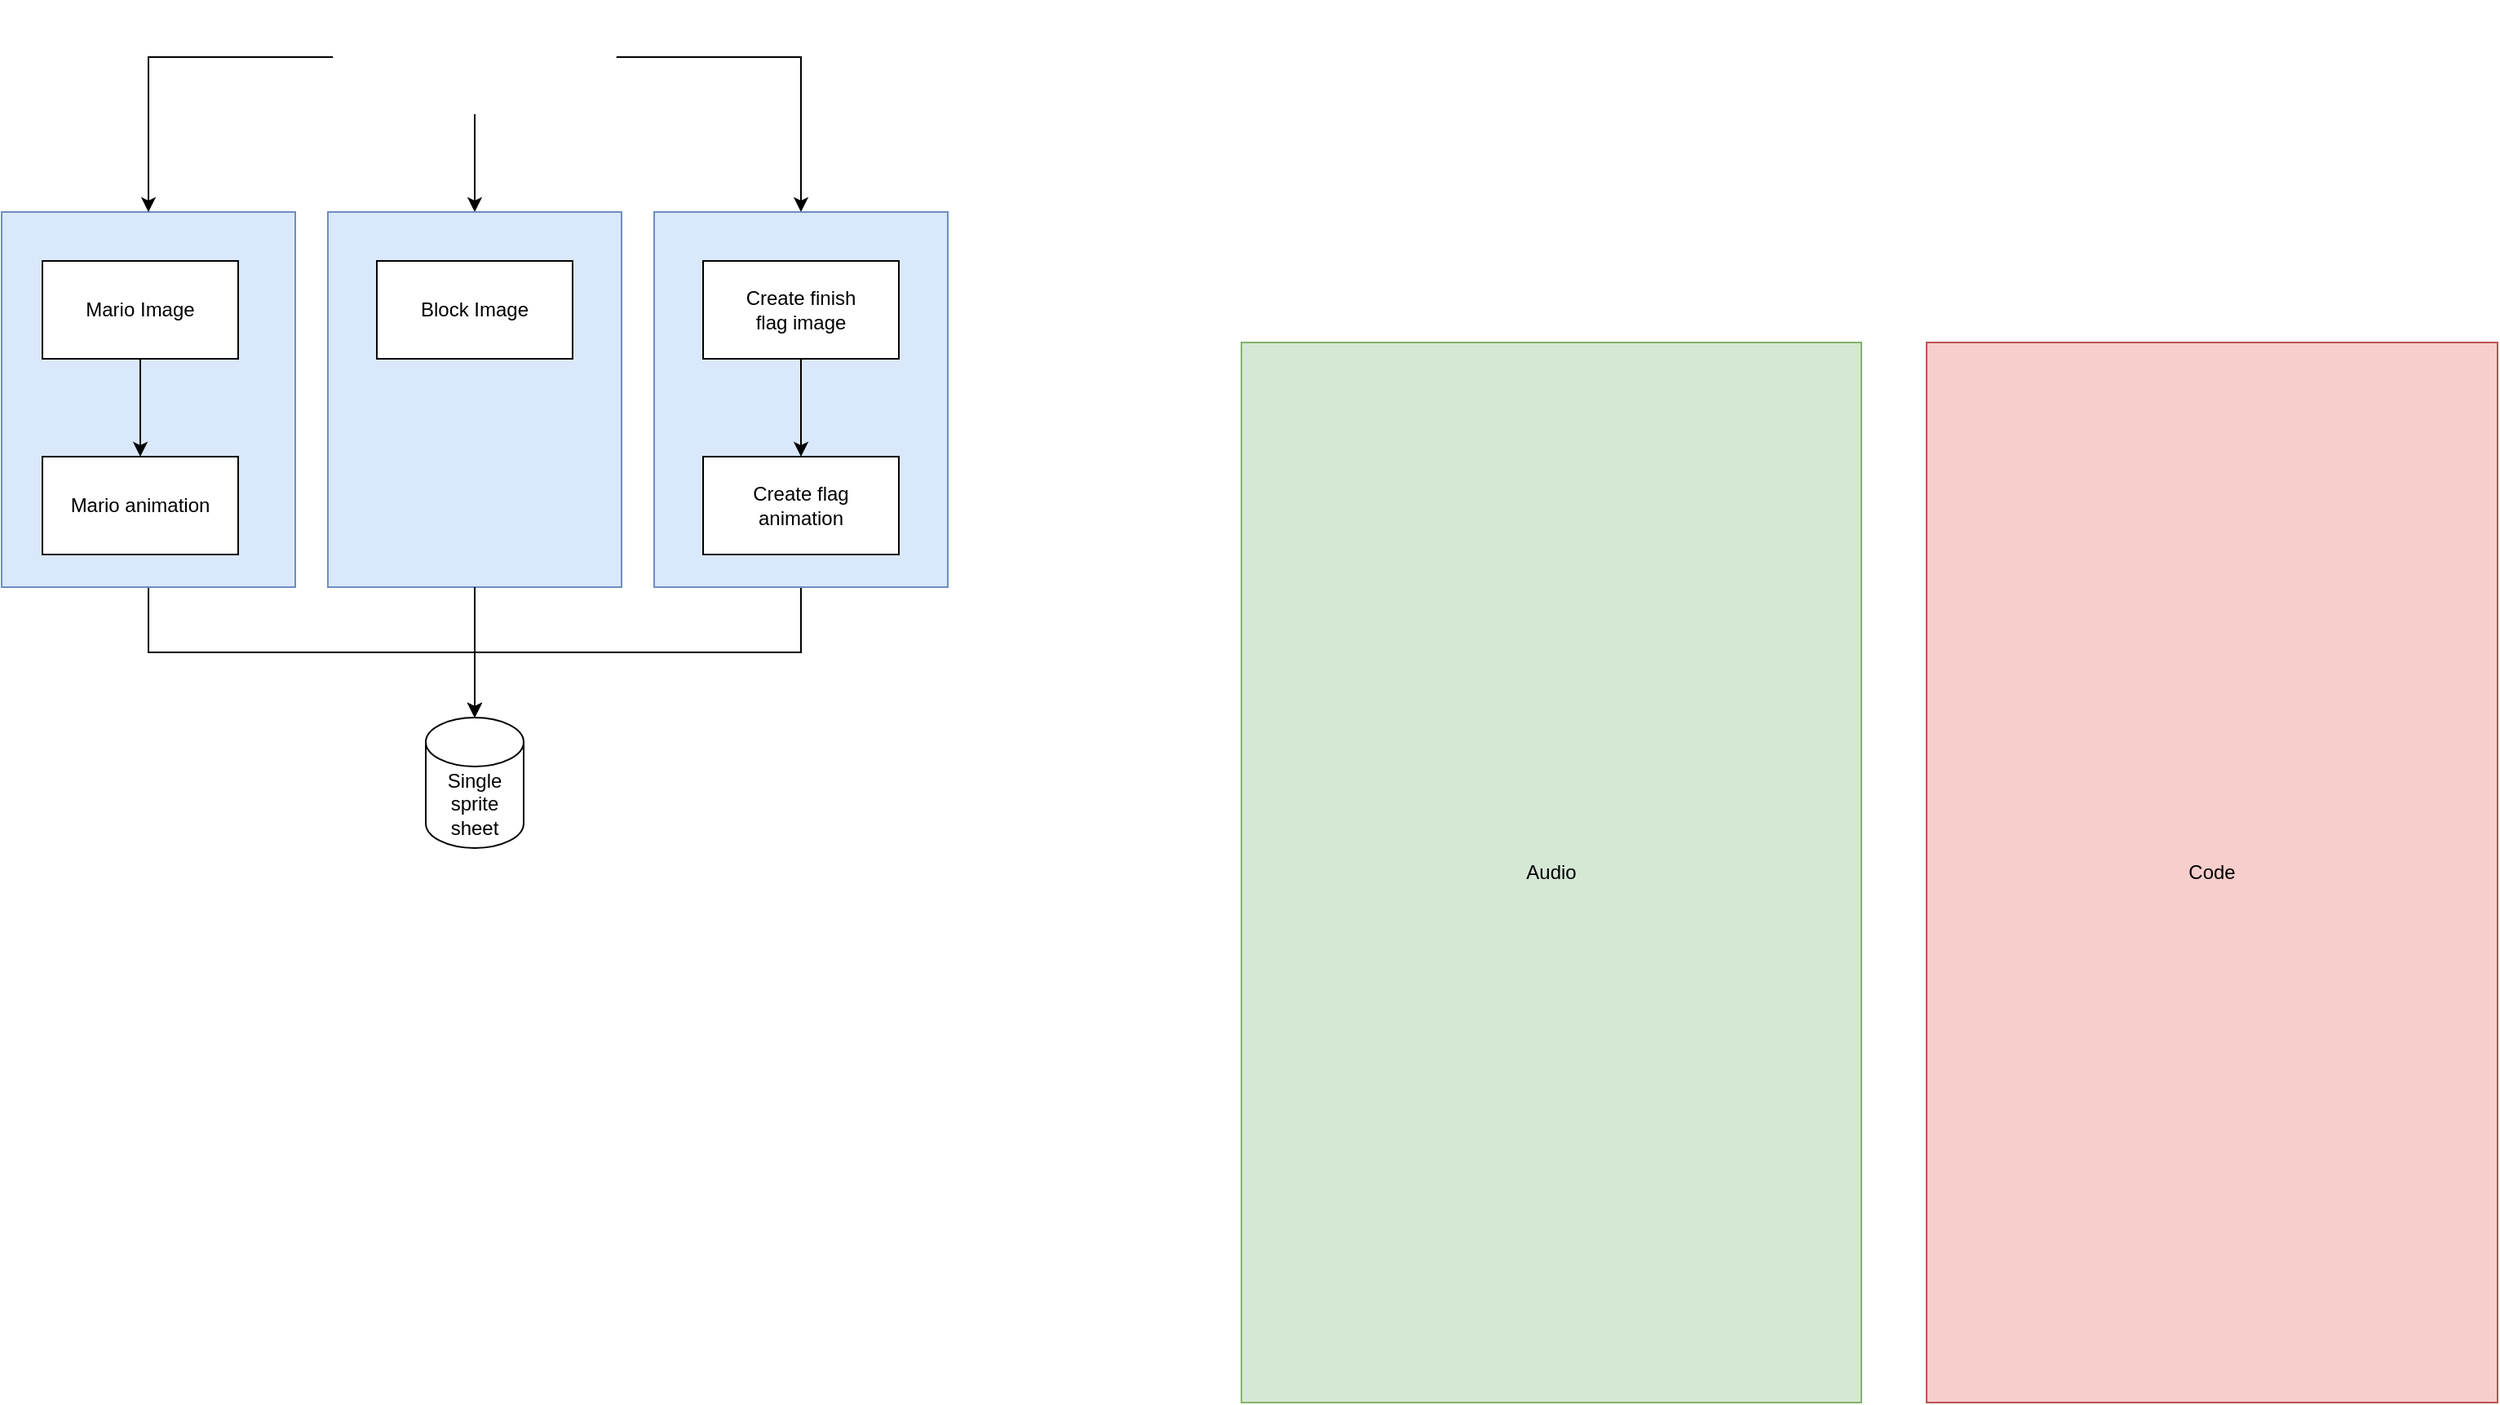 <mxfile version="22.0.6" type="github">
  <diagram name="Page-1" id="24QNUBauEptLFehuIoLe">
    <mxGraphModel dx="1383" dy="2090" grid="1" gridSize="10" guides="1" tooltips="1" connect="1" arrows="1" fold="1" page="1" pageScale="1" pageWidth="850" pageHeight="1100" math="0" shadow="0">
      <root>
        <mxCell id="0" />
        <mxCell id="1" parent="0" />
        <mxCell id="mbMYBpK-Mfbnjv4Ri4Br-4" style="edgeStyle=orthogonalEdgeStyle;rounded=0;orthogonalLoop=1;jettySize=auto;html=1;exitX=0.5;exitY=1;exitDx=0;exitDy=0;" edge="1" parent="1" source="oC2lkdSRTwGsGQrgg0Gq-1" target="mbMYBpK-Mfbnjv4Ri4Br-3">
          <mxGeometry relative="1" as="geometry" />
        </mxCell>
        <mxCell id="oC2lkdSRTwGsGQrgg0Gq-1" value="" style="rounded=0;whiteSpace=wrap;html=1;fillColor=#dae8fc;strokeColor=#6c8ebf;" parent="1" vertex="1">
          <mxGeometry x="-30" y="-60" width="180" height="230" as="geometry" />
        </mxCell>
        <mxCell id="oC2lkdSRTwGsGQrgg0Gq-2" value="Audio" style="rounded=0;whiteSpace=wrap;html=1;fillColor=#d5e8d4;strokeColor=#82b366;" parent="1" vertex="1">
          <mxGeometry x="730" y="20" width="380" height="650" as="geometry" />
        </mxCell>
        <mxCell id="oC2lkdSRTwGsGQrgg0Gq-3" value="Code" style="rounded=0;whiteSpace=wrap;html=1;fillColor=#f8cecc;strokeColor=#b85450;" parent="1" vertex="1">
          <mxGeometry x="1150" y="20" width="350" height="650" as="geometry" />
        </mxCell>
        <mxCell id="mbMYBpK-Mfbnjv4Ri4Br-5" style="edgeStyle=orthogonalEdgeStyle;rounded=0;orthogonalLoop=1;jettySize=auto;html=1;entryX=0.5;entryY=0;entryDx=0;entryDy=0;" edge="1" parent="1" source="oC2lkdSRTwGsGQrgg0Gq-7" target="oC2lkdSRTwGsGQrgg0Gq-1">
          <mxGeometry relative="1" as="geometry" />
        </mxCell>
        <mxCell id="mbMYBpK-Mfbnjv4Ri4Br-8" style="edgeStyle=orthogonalEdgeStyle;rounded=0;orthogonalLoop=1;jettySize=auto;html=1;entryX=0.5;entryY=0;entryDx=0;entryDy=0;" edge="1" parent="1" source="oC2lkdSRTwGsGQrgg0Gq-7" target="mbMYBpK-Mfbnjv4Ri4Br-6">
          <mxGeometry relative="1" as="geometry" />
        </mxCell>
        <mxCell id="mbMYBpK-Mfbnjv4Ri4Br-9" style="edgeStyle=orthogonalEdgeStyle;rounded=0;orthogonalLoop=1;jettySize=auto;html=1;entryX=0.5;entryY=0;entryDx=0;entryDy=0;" edge="1" parent="1" source="oC2lkdSRTwGsGQrgg0Gq-7" target="mbMYBpK-Mfbnjv4Ri4Br-7">
          <mxGeometry relative="1" as="geometry" />
        </mxCell>
        <mxCell id="oC2lkdSRTwGsGQrgg0Gq-7" value="" style="shape=image;verticalLabelPosition=bottom;labelBackgroundColor=default;verticalAlign=top;aspect=fixed;imageAspect=0;image=https://www.aseprite.org/assets/images/header-logo.png;" parent="1" vertex="1">
          <mxGeometry x="173.12" y="-190" width="173.77" height="70" as="geometry" />
        </mxCell>
        <mxCell id="oC2lkdSRTwGsGQrgg0Gq-11" style="edgeStyle=orthogonalEdgeStyle;rounded=0;orthogonalLoop=1;jettySize=auto;html=1;" parent="1" source="oC2lkdSRTwGsGQrgg0Gq-8" target="oC2lkdSRTwGsGQrgg0Gq-10" edge="1">
          <mxGeometry relative="1" as="geometry" />
        </mxCell>
        <mxCell id="oC2lkdSRTwGsGQrgg0Gq-8" value="Mario Image" style="rounded=0;whiteSpace=wrap;html=1;" parent="1" vertex="1">
          <mxGeometry x="-5" y="-30" width="120" height="60" as="geometry" />
        </mxCell>
        <mxCell id="oC2lkdSRTwGsGQrgg0Gq-10" value="Mario animation" style="rounded=0;whiteSpace=wrap;html=1;" parent="1" vertex="1">
          <mxGeometry x="-5" y="90" width="120" height="60" as="geometry" />
        </mxCell>
        <mxCell id="mbMYBpK-Mfbnjv4Ri4Br-3" value="Single sprite sheet" style="shape=cylinder3;whiteSpace=wrap;html=1;boundedLbl=1;backgroundOutline=1;size=15;" vertex="1" parent="1">
          <mxGeometry x="230" y="250" width="60" height="80" as="geometry" />
        </mxCell>
        <mxCell id="mbMYBpK-Mfbnjv4Ri4Br-6" value="" style="rounded=0;whiteSpace=wrap;html=1;fillColor=#dae8fc;strokeColor=#6c8ebf;" vertex="1" parent="1">
          <mxGeometry x="170" y="-60" width="180" height="230" as="geometry" />
        </mxCell>
        <mxCell id="mbMYBpK-Mfbnjv4Ri4Br-11" style="edgeStyle=orthogonalEdgeStyle;rounded=0;orthogonalLoop=1;jettySize=auto;html=1;exitX=0.5;exitY=1;exitDx=0;exitDy=0;entryX=0.5;entryY=0;entryDx=0;entryDy=0;entryPerimeter=0;" edge="1" parent="1" source="mbMYBpK-Mfbnjv4Ri4Br-7" target="mbMYBpK-Mfbnjv4Ri4Br-3">
          <mxGeometry relative="1" as="geometry">
            <mxPoint x="240" y="250" as="targetPoint" />
          </mxGeometry>
        </mxCell>
        <mxCell id="mbMYBpK-Mfbnjv4Ri4Br-7" value="" style="rounded=0;whiteSpace=wrap;html=1;fillColor=#dae8fc;strokeColor=#6c8ebf;" vertex="1" parent="1">
          <mxGeometry x="370" y="-60" width="180" height="230" as="geometry" />
        </mxCell>
        <mxCell id="mbMYBpK-Mfbnjv4Ri4Br-10" style="edgeStyle=orthogonalEdgeStyle;rounded=0;orthogonalLoop=1;jettySize=auto;html=1;entryX=0.5;entryY=0;entryDx=0;entryDy=0;entryPerimeter=0;" edge="1" parent="1" source="mbMYBpK-Mfbnjv4Ri4Br-6" target="mbMYBpK-Mfbnjv4Ri4Br-3">
          <mxGeometry relative="1" as="geometry" />
        </mxCell>
        <mxCell id="mbMYBpK-Mfbnjv4Ri4Br-12" value="Block Image" style="rounded=0;whiteSpace=wrap;html=1;" vertex="1" parent="1">
          <mxGeometry x="200" y="-30" width="120" height="60" as="geometry" />
        </mxCell>
        <mxCell id="mbMYBpK-Mfbnjv4Ri4Br-18" style="edgeStyle=orthogonalEdgeStyle;rounded=0;orthogonalLoop=1;jettySize=auto;html=1;entryX=0.5;entryY=0;entryDx=0;entryDy=0;" edge="1" parent="1" source="mbMYBpK-Mfbnjv4Ri4Br-15" target="mbMYBpK-Mfbnjv4Ri4Br-17">
          <mxGeometry relative="1" as="geometry" />
        </mxCell>
        <mxCell id="mbMYBpK-Mfbnjv4Ri4Br-15" value="Create finish&lt;br&gt;flag image" style="rounded=0;whiteSpace=wrap;html=1;" vertex="1" parent="1">
          <mxGeometry x="400" y="-30" width="120" height="60" as="geometry" />
        </mxCell>
        <mxCell id="mbMYBpK-Mfbnjv4Ri4Br-17" value="Create flag&lt;br&gt;animation" style="rounded=0;whiteSpace=wrap;html=1;" vertex="1" parent="1">
          <mxGeometry x="400" y="90" width="120" height="60" as="geometry" />
        </mxCell>
      </root>
    </mxGraphModel>
  </diagram>
</mxfile>
